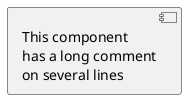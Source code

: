{
  "sha1": "qxvi914e2vyozkbd9jpdj5f1d72s831",
  "insertion": {
    "when": "2024-06-04T17:28:43.071Z",
    "user": "plantuml@gmail.com"
  }
}
@startuml
component comp1 [
This component
has a long comment
on several lines
]
@enduml
